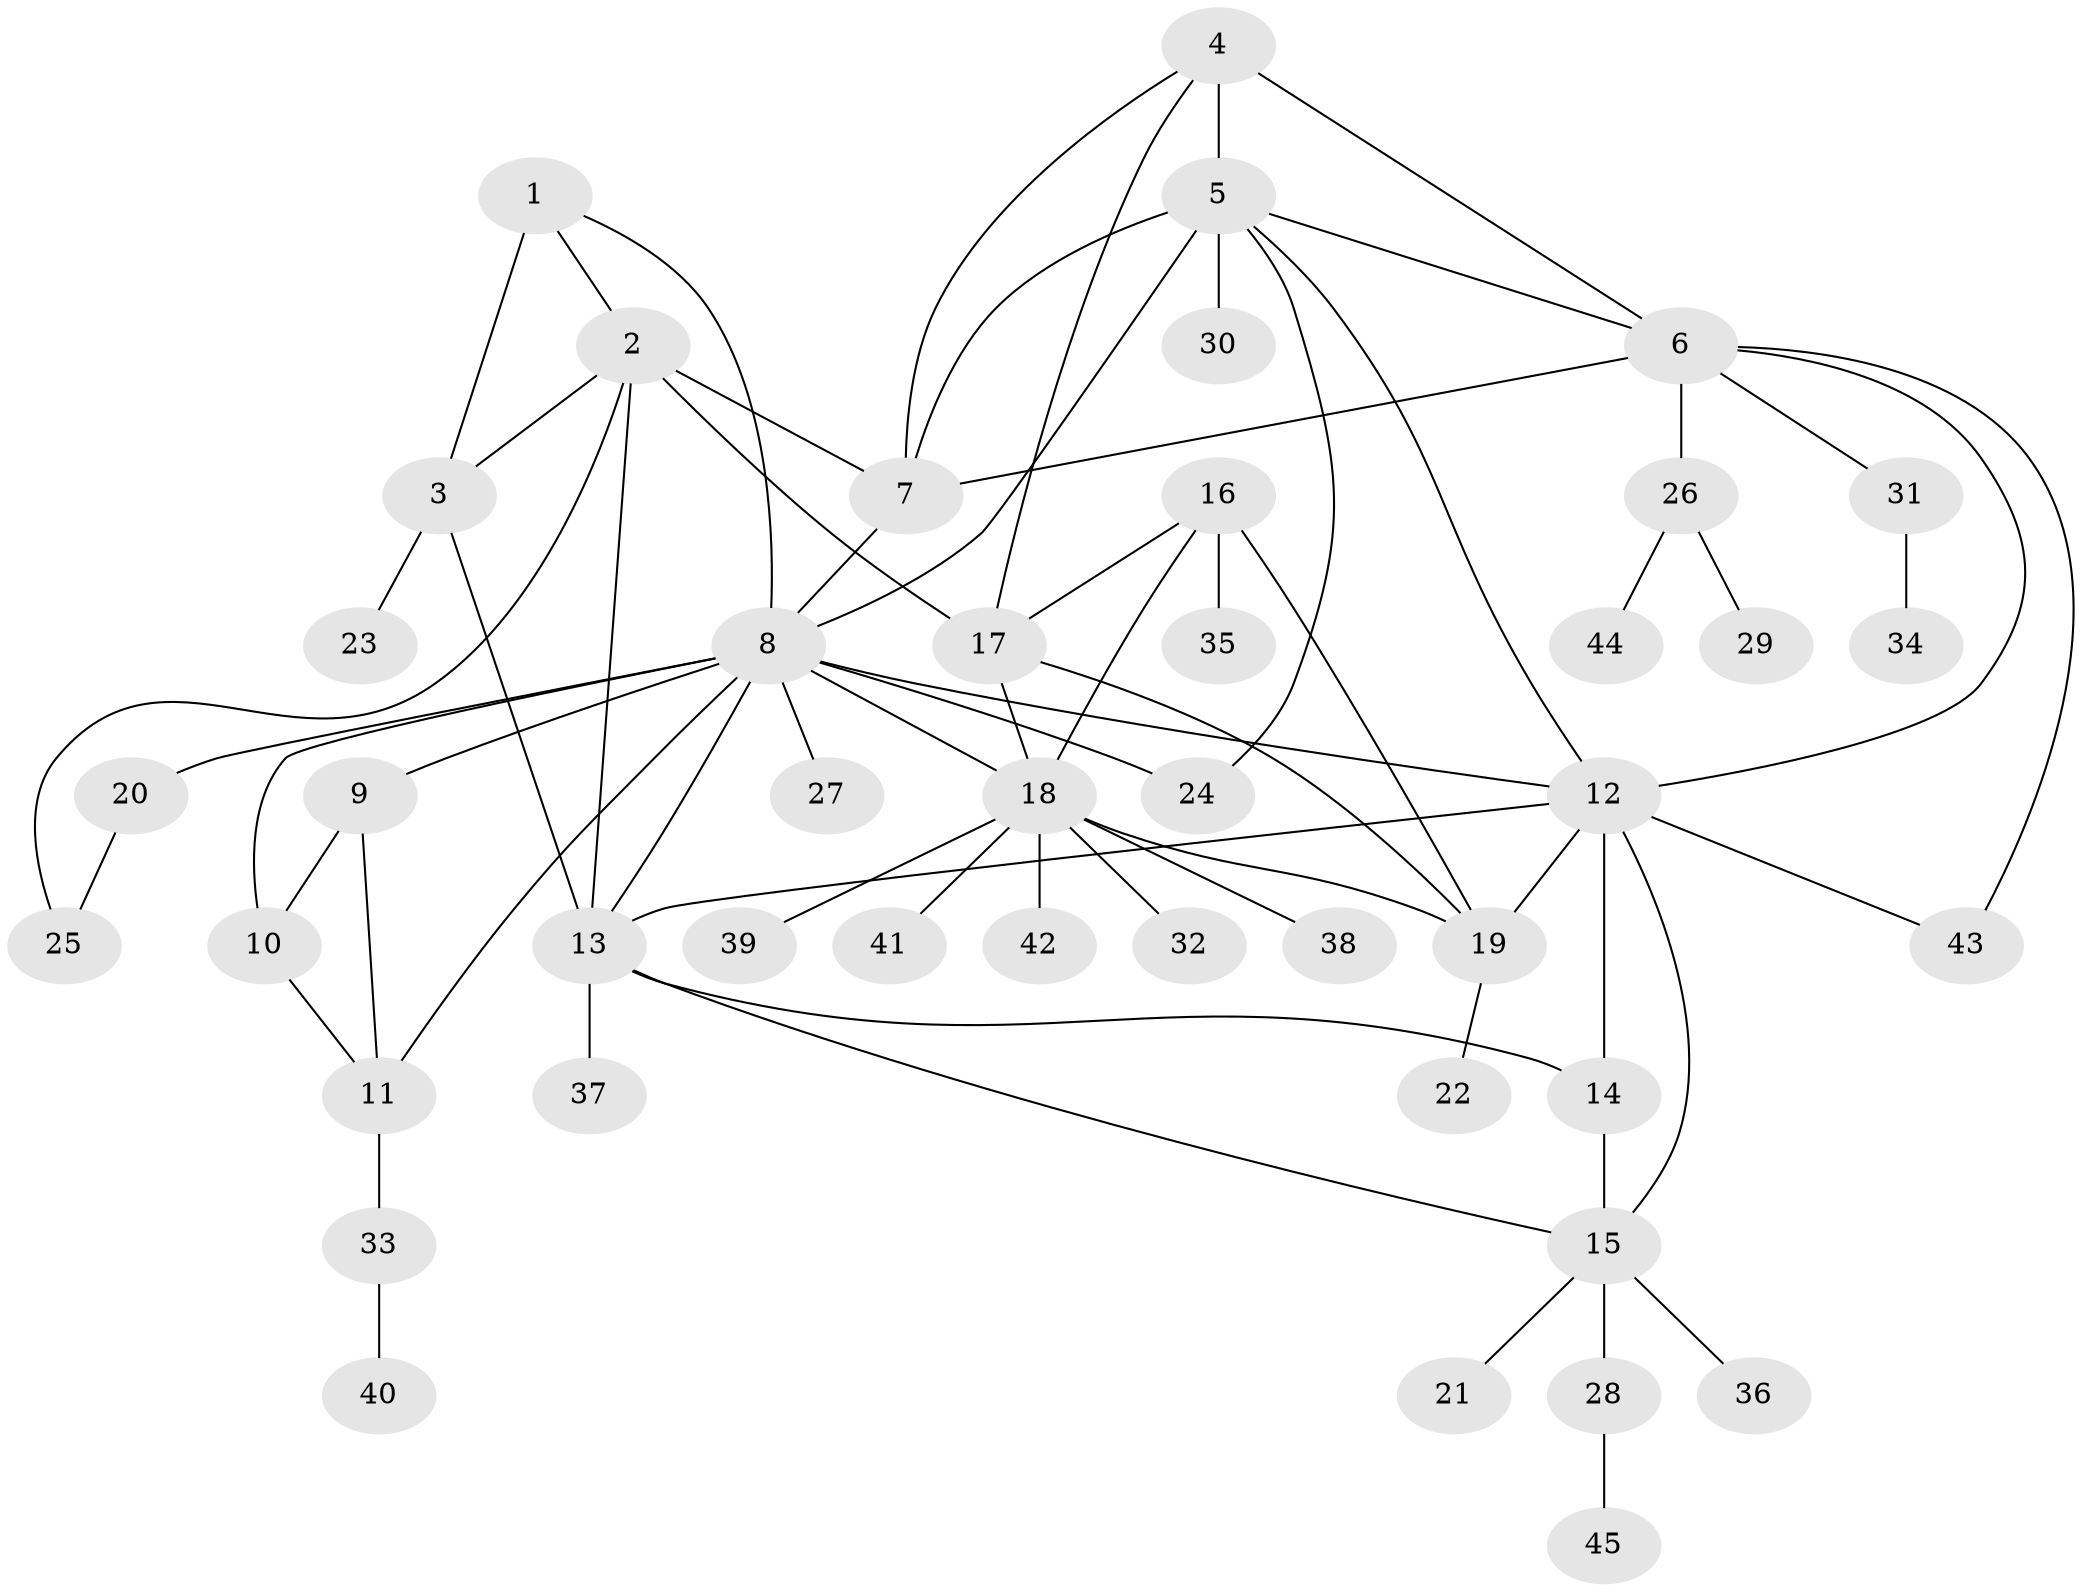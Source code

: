 // original degree distribution, {5: 0.04597701149425287, 10: 0.022988505747126436, 4: 0.06896551724137931, 11: 0.011494252873563218, 8: 0.022988505747126436, 15: 0.011494252873563218, 6: 0.034482758620689655, 9: 0.011494252873563218, 7: 0.011494252873563218, 1: 0.5632183908045977, 2: 0.13793103448275862, 3: 0.05747126436781609}
// Generated by graph-tools (version 1.1) at 2025/37/03/09/25 02:37:16]
// undirected, 45 vertices, 70 edges
graph export_dot {
graph [start="1"]
  node [color=gray90,style=filled];
  1;
  2;
  3;
  4;
  5;
  6;
  7;
  8;
  9;
  10;
  11;
  12;
  13;
  14;
  15;
  16;
  17;
  18;
  19;
  20;
  21;
  22;
  23;
  24;
  25;
  26;
  27;
  28;
  29;
  30;
  31;
  32;
  33;
  34;
  35;
  36;
  37;
  38;
  39;
  40;
  41;
  42;
  43;
  44;
  45;
  1 -- 2 [weight=1.0];
  1 -- 3 [weight=2.0];
  1 -- 8 [weight=1.0];
  2 -- 3 [weight=2.0];
  2 -- 7 [weight=3.0];
  2 -- 13 [weight=1.0];
  2 -- 17 [weight=1.0];
  2 -- 25 [weight=1.0];
  3 -- 13 [weight=1.0];
  3 -- 23 [weight=1.0];
  4 -- 5 [weight=4.0];
  4 -- 6 [weight=1.0];
  4 -- 7 [weight=1.0];
  4 -- 17 [weight=1.0];
  5 -- 6 [weight=1.0];
  5 -- 7 [weight=1.0];
  5 -- 8 [weight=1.0];
  5 -- 12 [weight=1.0];
  5 -- 24 [weight=1.0];
  5 -- 30 [weight=1.0];
  6 -- 7 [weight=1.0];
  6 -- 12 [weight=1.0];
  6 -- 26 [weight=1.0];
  6 -- 31 [weight=1.0];
  6 -- 43 [weight=1.0];
  7 -- 8 [weight=1.0];
  8 -- 9 [weight=1.0];
  8 -- 10 [weight=1.0];
  8 -- 11 [weight=1.0];
  8 -- 12 [weight=1.0];
  8 -- 13 [weight=1.0];
  8 -- 18 [weight=1.0];
  8 -- 20 [weight=3.0];
  8 -- 24 [weight=1.0];
  8 -- 27 [weight=1.0];
  9 -- 10 [weight=1.0];
  9 -- 11 [weight=1.0];
  10 -- 11 [weight=1.0];
  11 -- 33 [weight=1.0];
  12 -- 13 [weight=1.0];
  12 -- 14 [weight=6.0];
  12 -- 15 [weight=1.0];
  12 -- 19 [weight=1.0];
  12 -- 43 [weight=1.0];
  13 -- 14 [weight=1.0];
  13 -- 15 [weight=1.0];
  13 -- 37 [weight=1.0];
  14 -- 15 [weight=1.0];
  15 -- 21 [weight=1.0];
  15 -- 28 [weight=1.0];
  15 -- 36 [weight=1.0];
  16 -- 17 [weight=1.0];
  16 -- 18 [weight=1.0];
  16 -- 19 [weight=1.0];
  16 -- 35 [weight=1.0];
  17 -- 18 [weight=1.0];
  17 -- 19 [weight=1.0];
  18 -- 19 [weight=1.0];
  18 -- 32 [weight=1.0];
  18 -- 38 [weight=1.0];
  18 -- 39 [weight=1.0];
  18 -- 41 [weight=1.0];
  18 -- 42 [weight=1.0];
  19 -- 22 [weight=1.0];
  20 -- 25 [weight=1.0];
  26 -- 29 [weight=1.0];
  26 -- 44 [weight=1.0];
  28 -- 45 [weight=1.0];
  31 -- 34 [weight=2.0];
  33 -- 40 [weight=1.0];
}
